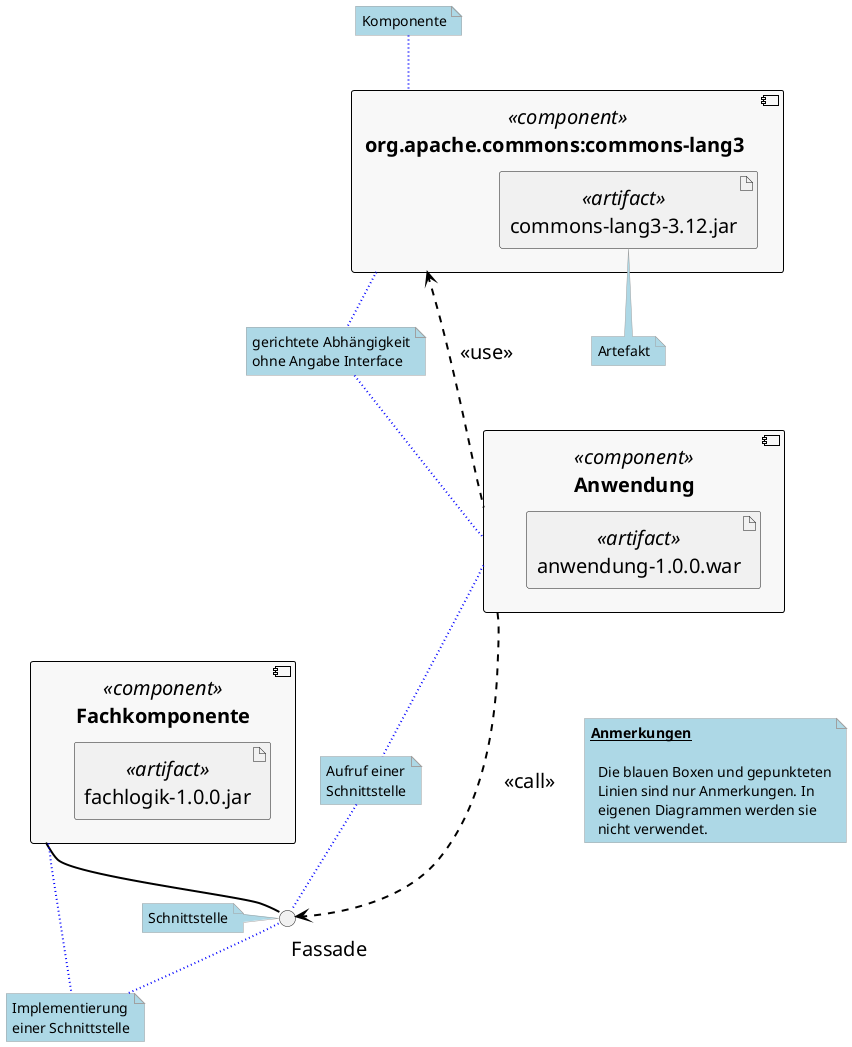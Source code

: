 @startuml

skinparam component {
  BackgroundColor #f8f8f8
  BorderColor #a0a0a0
  BackgroundColor<<Main>> #FFFF00
  BorderColor black
  FontName Arial Unicode MS
  FontSize 20
  ArrowFontName Arial Unicode MS
  ArrowFontSize 18
}

skinparam classFontSize 24
skinparam classAttributeIconSize 0
skinparam defaultFontSize 20

skinparam ArrowColor black
skinparam ArrowThickness 2

skinparam note {
  BackgroundColor LightBlue
  BorderColor #a0a0a0
  FontName Arial
  FontSize 14
  FontColor black
  RoundCorner 15
  LineType solid
}

hide circle

skinparam componentStyle uml2

component "Anwendung" <<component>> as anwendung {
    artifact anwendung-1.0.0.war <<artifact>> as war {
    }
}

component "Fachkomponente" <<component>> as fachkomponente {
    artifact fachlogik-1.0.0.jar <<artifact>> as jar {
    }
}

component " org.apache.commons:commons-lang3      " <<component>> as library {
    artifact commons-lang3-3.12.jar <<artifact>> as lang {
    }
}

anwendung .up.> library : " <<use>>"
circle "\t         Fassade " as fassade
anwendung ..> fassade : " <<call>>"

note "Artefakt" as artefact
note "Komponente" as component
note "Schnittstelle" as schnittstelle
note "Implementierung\neiner Schnittstelle" as Implementierung
note "Aufruf einer\nSchnittstelle" as Use
note "gerichtete Abhängigkeit\nohne Angabe Interface" as Dependency


fassade -up- fachkomponente

anwendung .[#blue,dotted]down. Use
fassade .[#blue,dotted]up. Use

fassade .[#blue,dotted]left. schnittstelle
library .[#blue,dotted]up. component
lang .[#blue,dotted]down. artefact

fassade .[#blue,dotted]down. Implementierung
fachkomponente .[#blue,dotted]right. Implementierung

anwendung .up[#blue,dotted]. Dependency
library .down[#blue,dotted]. Dependency

note as notes
  <u><b>Anmerkungen</b></u>

    Die blauen Boxen und gepunkteten
    Linien sind nur Anmerkungen. In
    eigenen Diagrammen werden sie
    nicht verwendet.
end note

notes .[hidden]up. anwendung

@enduml
